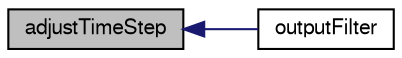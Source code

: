 digraph "adjustTimeStep"
{
  bgcolor="transparent";
  edge [fontname="FreeSans",fontsize="10",labelfontname="FreeSans",labelfontsize="10"];
  node [fontname="FreeSans",fontsize="10",shape=record];
  rankdir="LR";
  Node58 [label="adjustTimeStep",height=0.2,width=0.4,color="black", fillcolor="grey75", style="filled", fontcolor="black"];
  Node58 -> Node59 [dir="back",color="midnightblue",fontsize="10",style="solid",fontname="FreeSans"];
  Node59 [label="outputFilter",height=0.2,width=0.4,color="black",URL="$a26134.html#a541536f356684a7a85908e97133f85bb",tooltip="Return the output filter. "];
}
